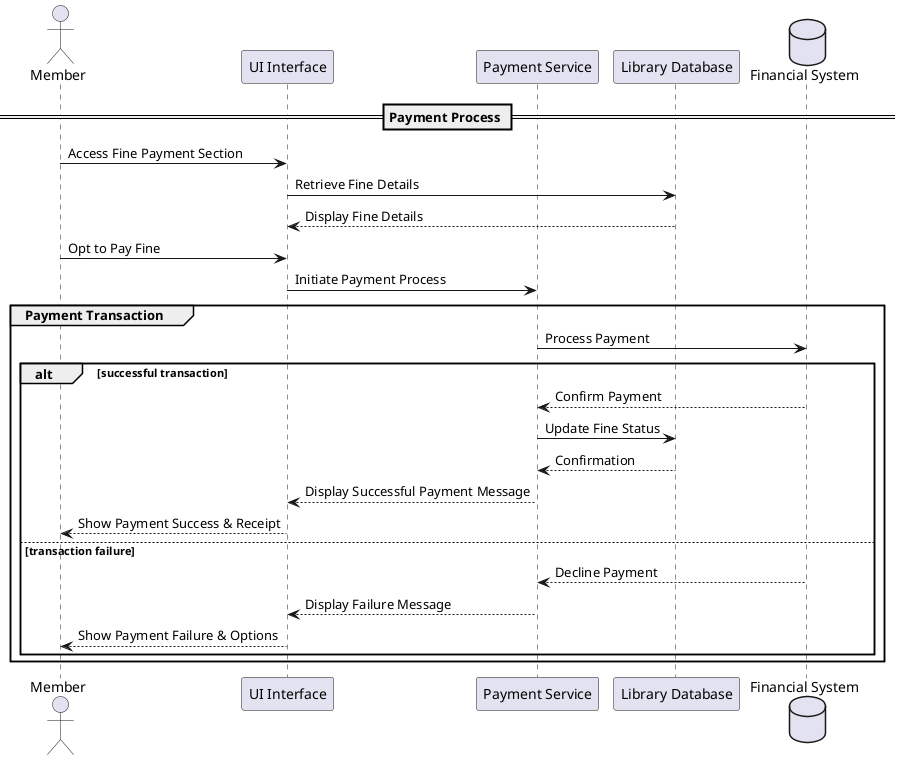@startuml
actor Member as member
participant "UI Interface" as ui
participant "Payment Service" as payment
participant "Library Database" as db
database "Financial System" as financial

== Payment Process ==
member -> ui : Access Fine Payment Section
ui -> db : Retrieve Fine Details
db --> ui : Display Fine Details

member -> ui : Opt to Pay Fine
ui -> payment : Initiate Payment Process

group Payment Transaction
    payment -> financial : Process Payment
    alt successful transaction
        financial --> payment : Confirm Payment
        payment -> db : Update Fine Status
        db --> payment : Confirmation
        payment --> ui : Display Successful Payment Message
        ui --> member : Show Payment Success & Receipt
    else transaction failure
        financial --> payment : Decline Payment
        payment --> ui : Display Failure Message
        ui --> member : Show Payment Failure & Options
    end
end

@enduml